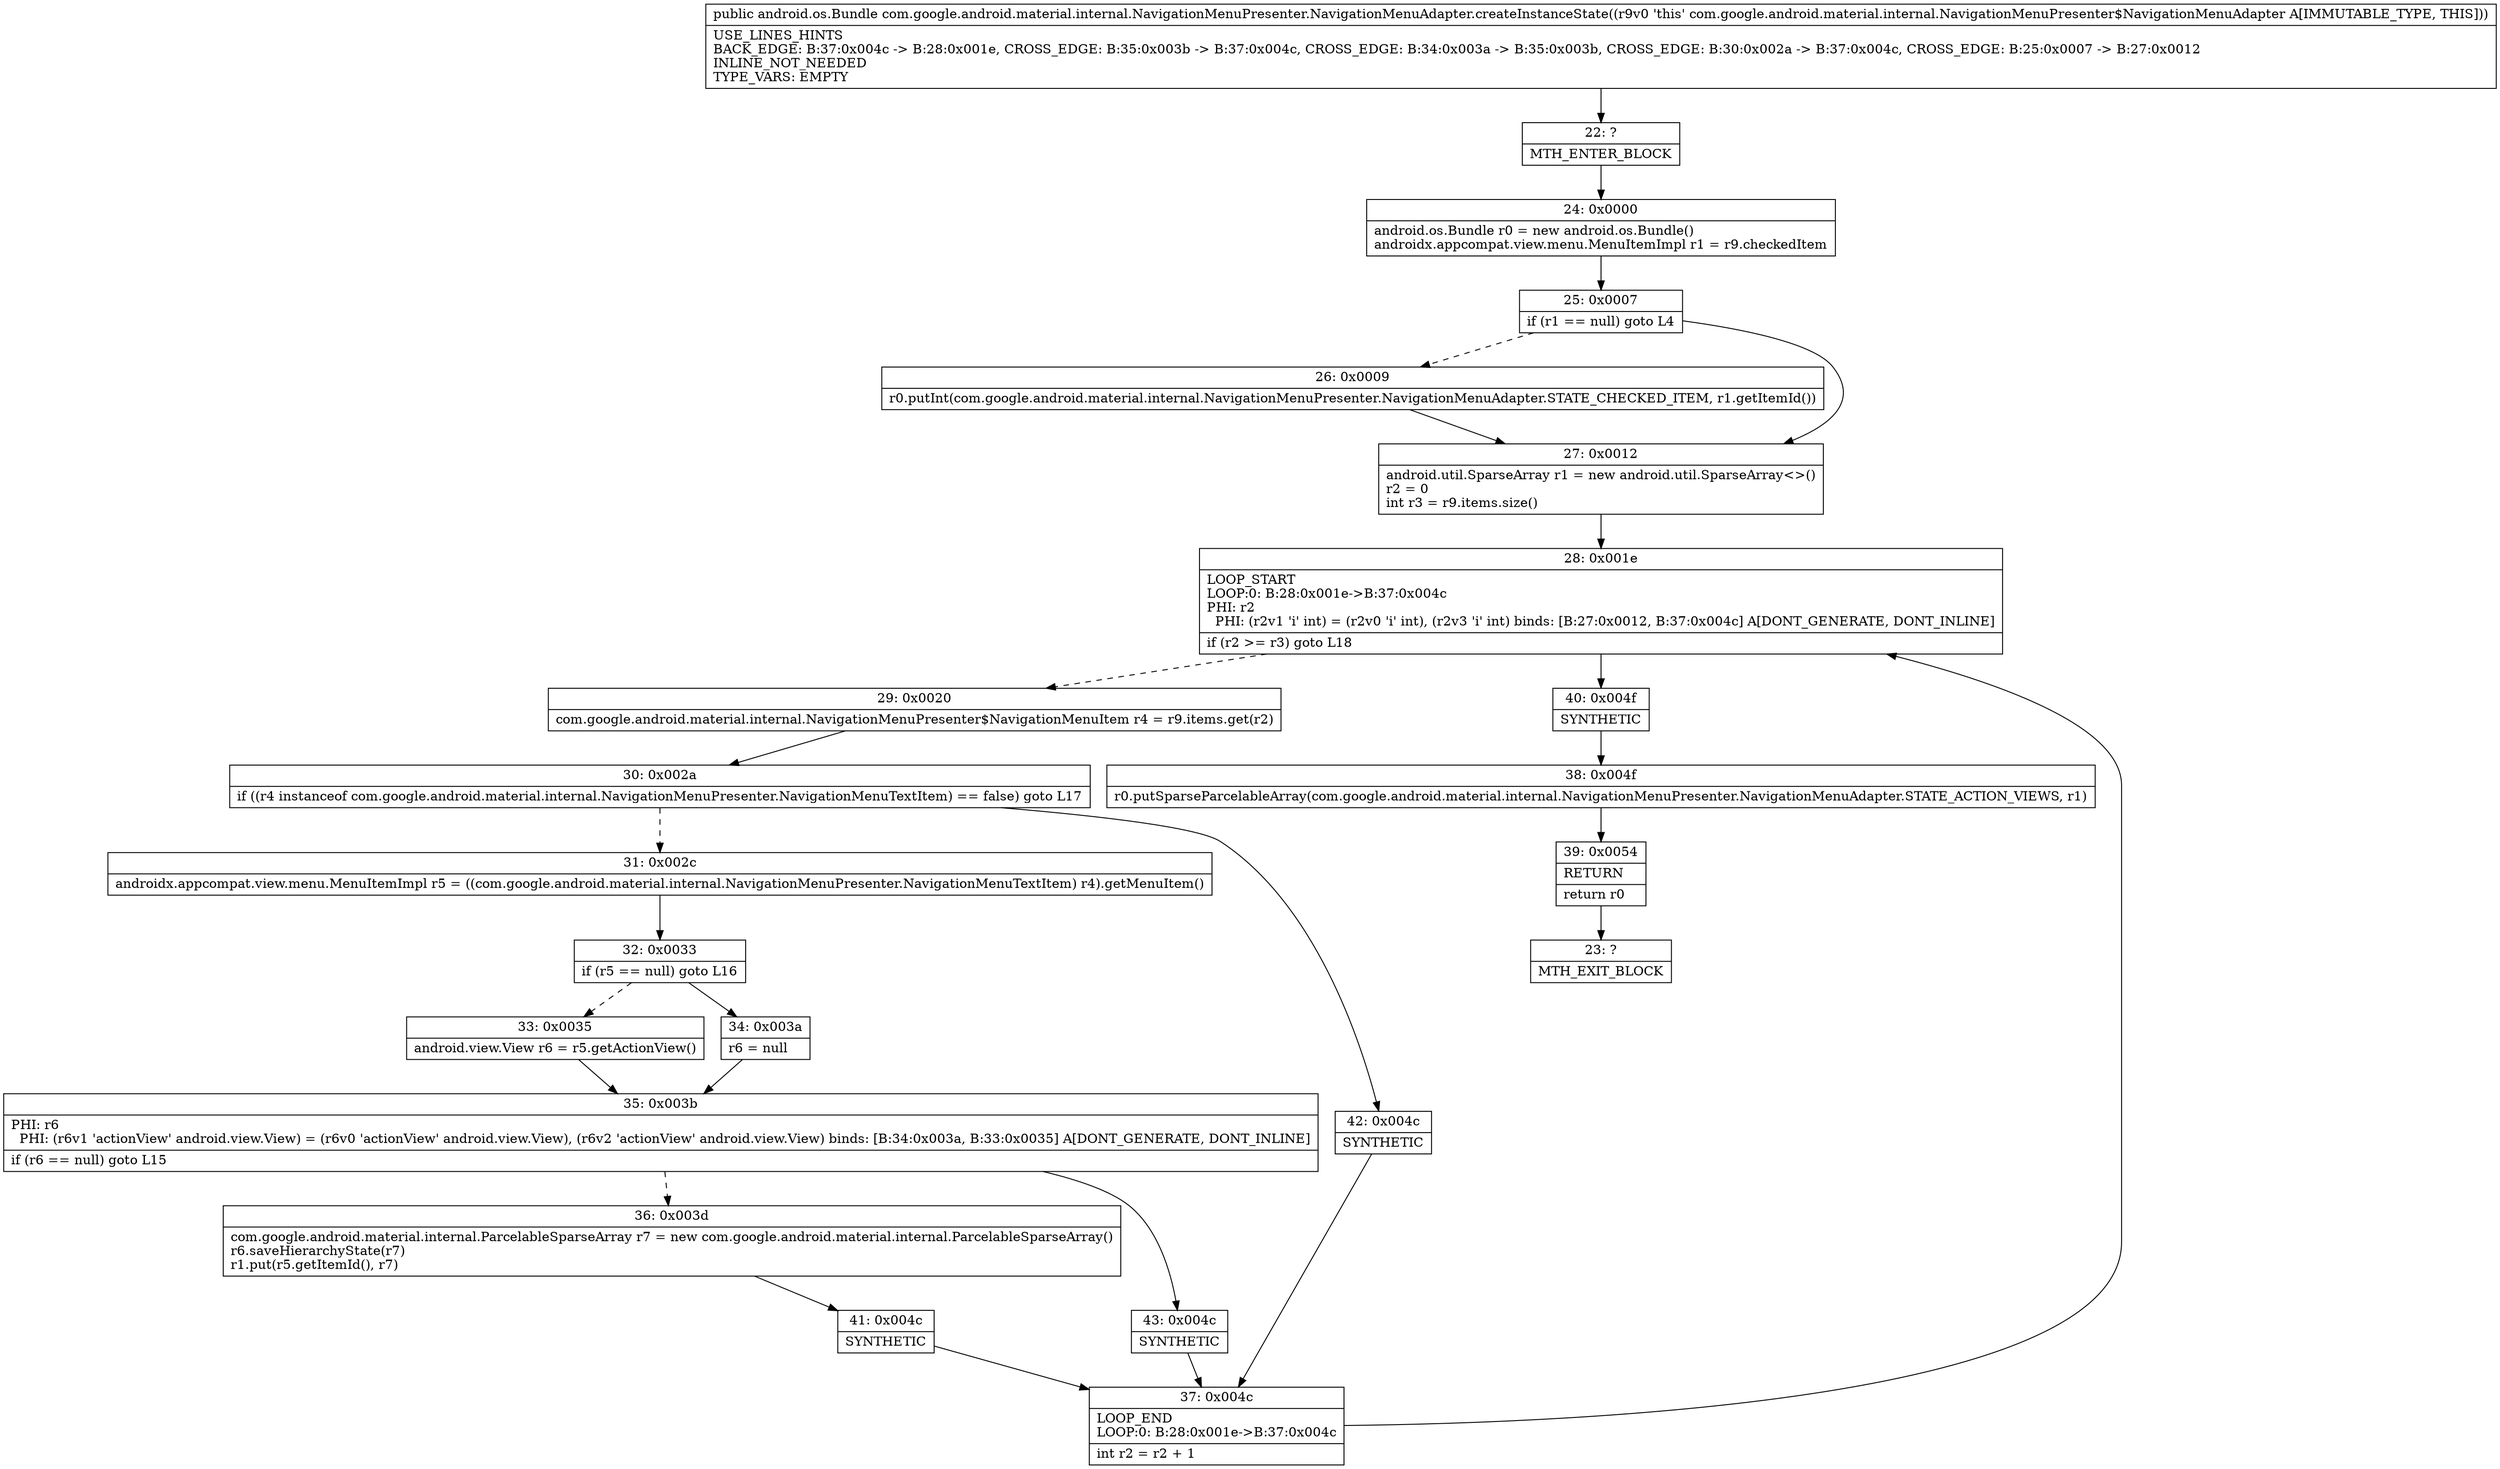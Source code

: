 digraph "CFG forcom.google.android.material.internal.NavigationMenuPresenter.NavigationMenuAdapter.createInstanceState()Landroid\/os\/Bundle;" {
Node_22 [shape=record,label="{22\:\ ?|MTH_ENTER_BLOCK\l}"];
Node_24 [shape=record,label="{24\:\ 0x0000|android.os.Bundle r0 = new android.os.Bundle()\landroidx.appcompat.view.menu.MenuItemImpl r1 = r9.checkedItem\l}"];
Node_25 [shape=record,label="{25\:\ 0x0007|if (r1 == null) goto L4\l}"];
Node_26 [shape=record,label="{26\:\ 0x0009|r0.putInt(com.google.android.material.internal.NavigationMenuPresenter.NavigationMenuAdapter.STATE_CHECKED_ITEM, r1.getItemId())\l}"];
Node_27 [shape=record,label="{27\:\ 0x0012|android.util.SparseArray r1 = new android.util.SparseArray\<\>()\lr2 = 0\lint r3 = r9.items.size()\l}"];
Node_28 [shape=record,label="{28\:\ 0x001e|LOOP_START\lLOOP:0: B:28:0x001e\-\>B:37:0x004c\lPHI: r2 \l  PHI: (r2v1 'i' int) = (r2v0 'i' int), (r2v3 'i' int) binds: [B:27:0x0012, B:37:0x004c] A[DONT_GENERATE, DONT_INLINE]\l|if (r2 \>= r3) goto L18\l}"];
Node_29 [shape=record,label="{29\:\ 0x0020|com.google.android.material.internal.NavigationMenuPresenter$NavigationMenuItem r4 = r9.items.get(r2)\l}"];
Node_30 [shape=record,label="{30\:\ 0x002a|if ((r4 instanceof com.google.android.material.internal.NavigationMenuPresenter.NavigationMenuTextItem) == false) goto L17\l}"];
Node_31 [shape=record,label="{31\:\ 0x002c|androidx.appcompat.view.menu.MenuItemImpl r5 = ((com.google.android.material.internal.NavigationMenuPresenter.NavigationMenuTextItem) r4).getMenuItem()\l}"];
Node_32 [shape=record,label="{32\:\ 0x0033|if (r5 == null) goto L16\l}"];
Node_33 [shape=record,label="{33\:\ 0x0035|android.view.View r6 = r5.getActionView()\l}"];
Node_35 [shape=record,label="{35\:\ 0x003b|PHI: r6 \l  PHI: (r6v1 'actionView' android.view.View) = (r6v0 'actionView' android.view.View), (r6v2 'actionView' android.view.View) binds: [B:34:0x003a, B:33:0x0035] A[DONT_GENERATE, DONT_INLINE]\l|if (r6 == null) goto L15\l}"];
Node_36 [shape=record,label="{36\:\ 0x003d|com.google.android.material.internal.ParcelableSparseArray r7 = new com.google.android.material.internal.ParcelableSparseArray()\lr6.saveHierarchyState(r7)\lr1.put(r5.getItemId(), r7)\l}"];
Node_41 [shape=record,label="{41\:\ 0x004c|SYNTHETIC\l}"];
Node_37 [shape=record,label="{37\:\ 0x004c|LOOP_END\lLOOP:0: B:28:0x001e\-\>B:37:0x004c\l|int r2 = r2 + 1\l}"];
Node_43 [shape=record,label="{43\:\ 0x004c|SYNTHETIC\l}"];
Node_34 [shape=record,label="{34\:\ 0x003a|r6 = null\l}"];
Node_42 [shape=record,label="{42\:\ 0x004c|SYNTHETIC\l}"];
Node_40 [shape=record,label="{40\:\ 0x004f|SYNTHETIC\l}"];
Node_38 [shape=record,label="{38\:\ 0x004f|r0.putSparseParcelableArray(com.google.android.material.internal.NavigationMenuPresenter.NavigationMenuAdapter.STATE_ACTION_VIEWS, r1)\l}"];
Node_39 [shape=record,label="{39\:\ 0x0054|RETURN\l|return r0\l}"];
Node_23 [shape=record,label="{23\:\ ?|MTH_EXIT_BLOCK\l}"];
MethodNode[shape=record,label="{public android.os.Bundle com.google.android.material.internal.NavigationMenuPresenter.NavigationMenuAdapter.createInstanceState((r9v0 'this' com.google.android.material.internal.NavigationMenuPresenter$NavigationMenuAdapter A[IMMUTABLE_TYPE, THIS]))  | USE_LINES_HINTS\lBACK_EDGE: B:37:0x004c \-\> B:28:0x001e, CROSS_EDGE: B:35:0x003b \-\> B:37:0x004c, CROSS_EDGE: B:34:0x003a \-\> B:35:0x003b, CROSS_EDGE: B:30:0x002a \-\> B:37:0x004c, CROSS_EDGE: B:25:0x0007 \-\> B:27:0x0012\lINLINE_NOT_NEEDED\lTYPE_VARS: EMPTY\l}"];
MethodNode -> Node_22;Node_22 -> Node_24;
Node_24 -> Node_25;
Node_25 -> Node_26[style=dashed];
Node_25 -> Node_27;
Node_26 -> Node_27;
Node_27 -> Node_28;
Node_28 -> Node_29[style=dashed];
Node_28 -> Node_40;
Node_29 -> Node_30;
Node_30 -> Node_31[style=dashed];
Node_30 -> Node_42;
Node_31 -> Node_32;
Node_32 -> Node_33[style=dashed];
Node_32 -> Node_34;
Node_33 -> Node_35;
Node_35 -> Node_36[style=dashed];
Node_35 -> Node_43;
Node_36 -> Node_41;
Node_41 -> Node_37;
Node_37 -> Node_28;
Node_43 -> Node_37;
Node_34 -> Node_35;
Node_42 -> Node_37;
Node_40 -> Node_38;
Node_38 -> Node_39;
Node_39 -> Node_23;
}

